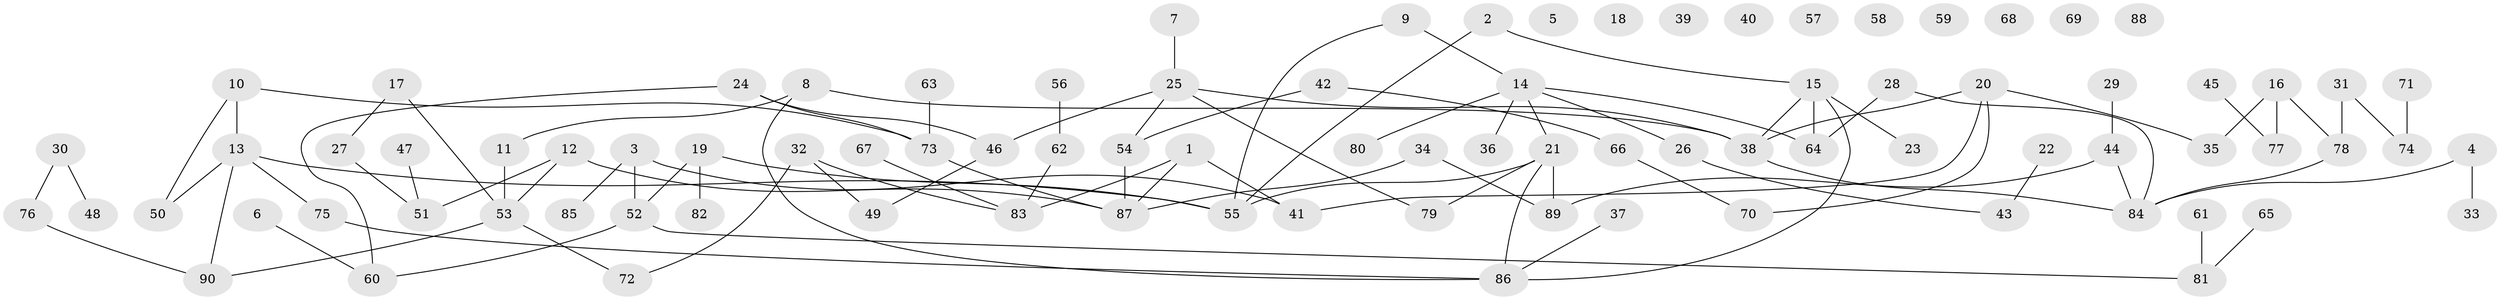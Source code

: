 // Generated by graph-tools (version 1.1) at 2025/33/03/09/25 02:33:48]
// undirected, 90 vertices, 101 edges
graph export_dot {
graph [start="1"]
  node [color=gray90,style=filled];
  1;
  2;
  3;
  4;
  5;
  6;
  7;
  8;
  9;
  10;
  11;
  12;
  13;
  14;
  15;
  16;
  17;
  18;
  19;
  20;
  21;
  22;
  23;
  24;
  25;
  26;
  27;
  28;
  29;
  30;
  31;
  32;
  33;
  34;
  35;
  36;
  37;
  38;
  39;
  40;
  41;
  42;
  43;
  44;
  45;
  46;
  47;
  48;
  49;
  50;
  51;
  52;
  53;
  54;
  55;
  56;
  57;
  58;
  59;
  60;
  61;
  62;
  63;
  64;
  65;
  66;
  67;
  68;
  69;
  70;
  71;
  72;
  73;
  74;
  75;
  76;
  77;
  78;
  79;
  80;
  81;
  82;
  83;
  84;
  85;
  86;
  87;
  88;
  89;
  90;
  1 -- 41;
  1 -- 83;
  1 -- 87;
  2 -- 15;
  2 -- 55;
  3 -- 41;
  3 -- 52;
  3 -- 85;
  4 -- 33;
  4 -- 84;
  6 -- 60;
  7 -- 25;
  8 -- 11;
  8 -- 38;
  8 -- 86;
  9 -- 14;
  9 -- 55;
  10 -- 13;
  10 -- 50;
  10 -- 73;
  11 -- 53;
  12 -- 51;
  12 -- 53;
  12 -- 87;
  13 -- 50;
  13 -- 55;
  13 -- 75;
  13 -- 90;
  14 -- 21;
  14 -- 26;
  14 -- 36;
  14 -- 64;
  14 -- 80;
  15 -- 23;
  15 -- 38;
  15 -- 64;
  15 -- 86;
  16 -- 35;
  16 -- 77;
  16 -- 78;
  17 -- 27;
  17 -- 53;
  19 -- 52;
  19 -- 55;
  19 -- 82;
  20 -- 35;
  20 -- 38;
  20 -- 41;
  20 -- 70;
  21 -- 55;
  21 -- 79;
  21 -- 86;
  21 -- 89;
  22 -- 43;
  24 -- 46;
  24 -- 60;
  24 -- 73;
  25 -- 38;
  25 -- 46;
  25 -- 54;
  25 -- 79;
  26 -- 43;
  27 -- 51;
  28 -- 64;
  28 -- 84;
  29 -- 44;
  30 -- 48;
  30 -- 76;
  31 -- 74;
  31 -- 78;
  32 -- 49;
  32 -- 72;
  32 -- 83;
  34 -- 87;
  34 -- 89;
  37 -- 86;
  38 -- 84;
  42 -- 54;
  42 -- 66;
  44 -- 84;
  44 -- 89;
  45 -- 77;
  46 -- 49;
  47 -- 51;
  52 -- 60;
  52 -- 81;
  53 -- 72;
  53 -- 90;
  54 -- 87;
  56 -- 62;
  61 -- 81;
  62 -- 83;
  63 -- 73;
  65 -- 81;
  66 -- 70;
  67 -- 83;
  71 -- 74;
  73 -- 87;
  75 -- 86;
  76 -- 90;
  78 -- 84;
}
